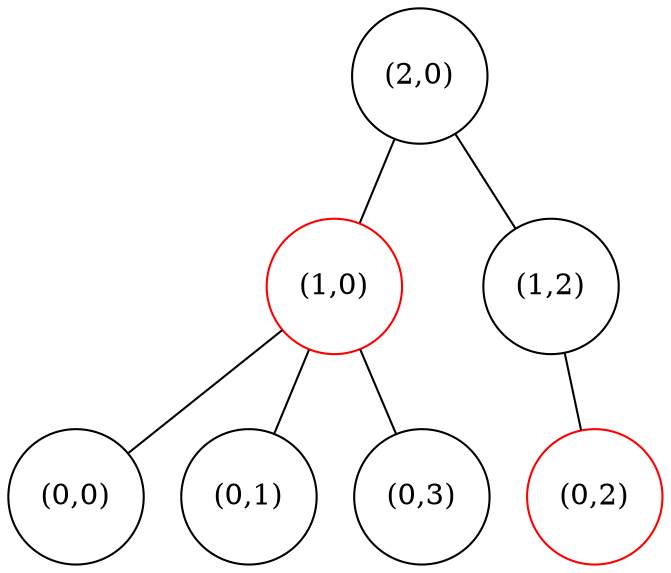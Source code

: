 graph
{
	node [shape=circle];

	n20 -- n10;
	n20 -- n12;
	n10 -- n00;
	n10 -- n01;
	n10 -- n03;
	n12 -- n02;

	n00 [label="(0,0)"];
	n01 [label="(0,1)"];
	n02 [label="(0,2)", color=red];
	n03 [label="(0,3)"];
	n10 [label="(1,0)", color=red];
	n12 [label="(1,2)"];
	n20 [label="(2,0)"];
}
